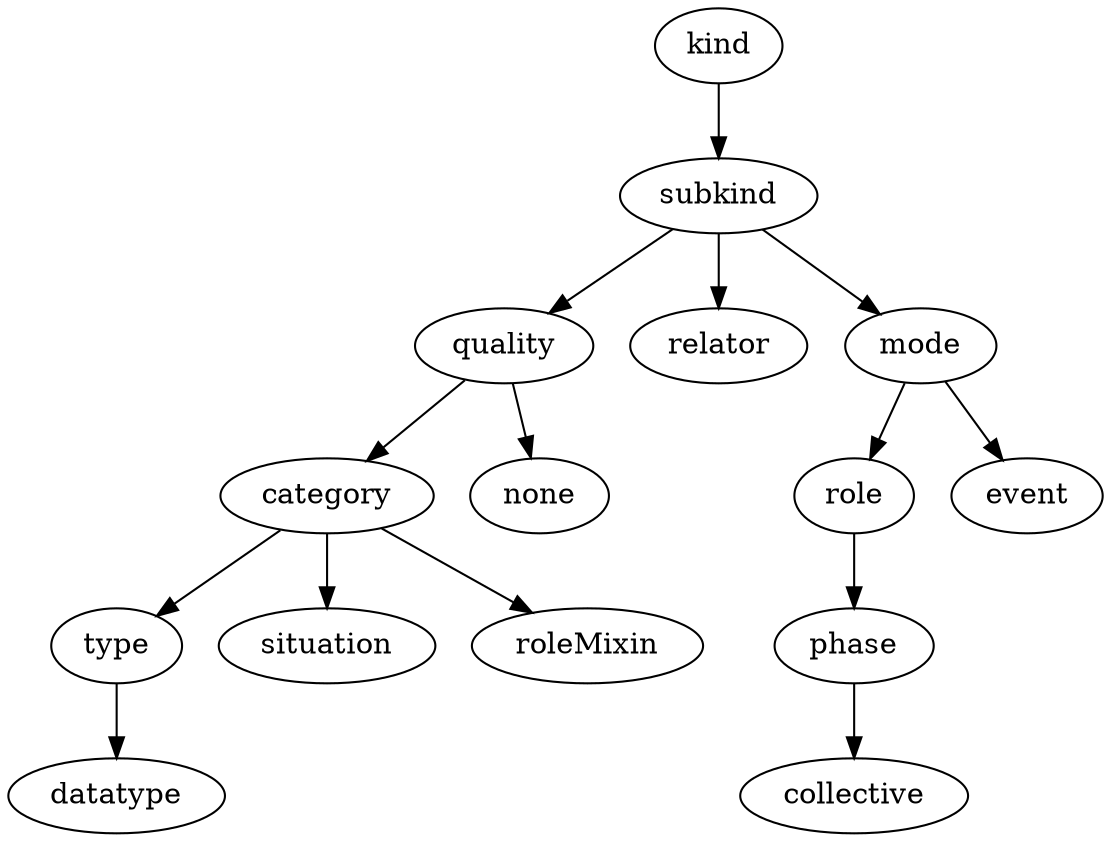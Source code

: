 strict digraph {
kind;
subkind;
quality;
relator;
mode;
category;
none;
type;
situation;
roleMixin;
role;
event;
phase;
collective;
datatype;
kind -> subkind;
subkind -> quality;
subkind -> relator;
subkind -> mode;
quality -> category;
quality -> none;
mode -> role;
mode -> event;
category -> type;
category -> situation;
category -> roleMixin;
type -> datatype;
role -> phase;
phase -> collective;
}
